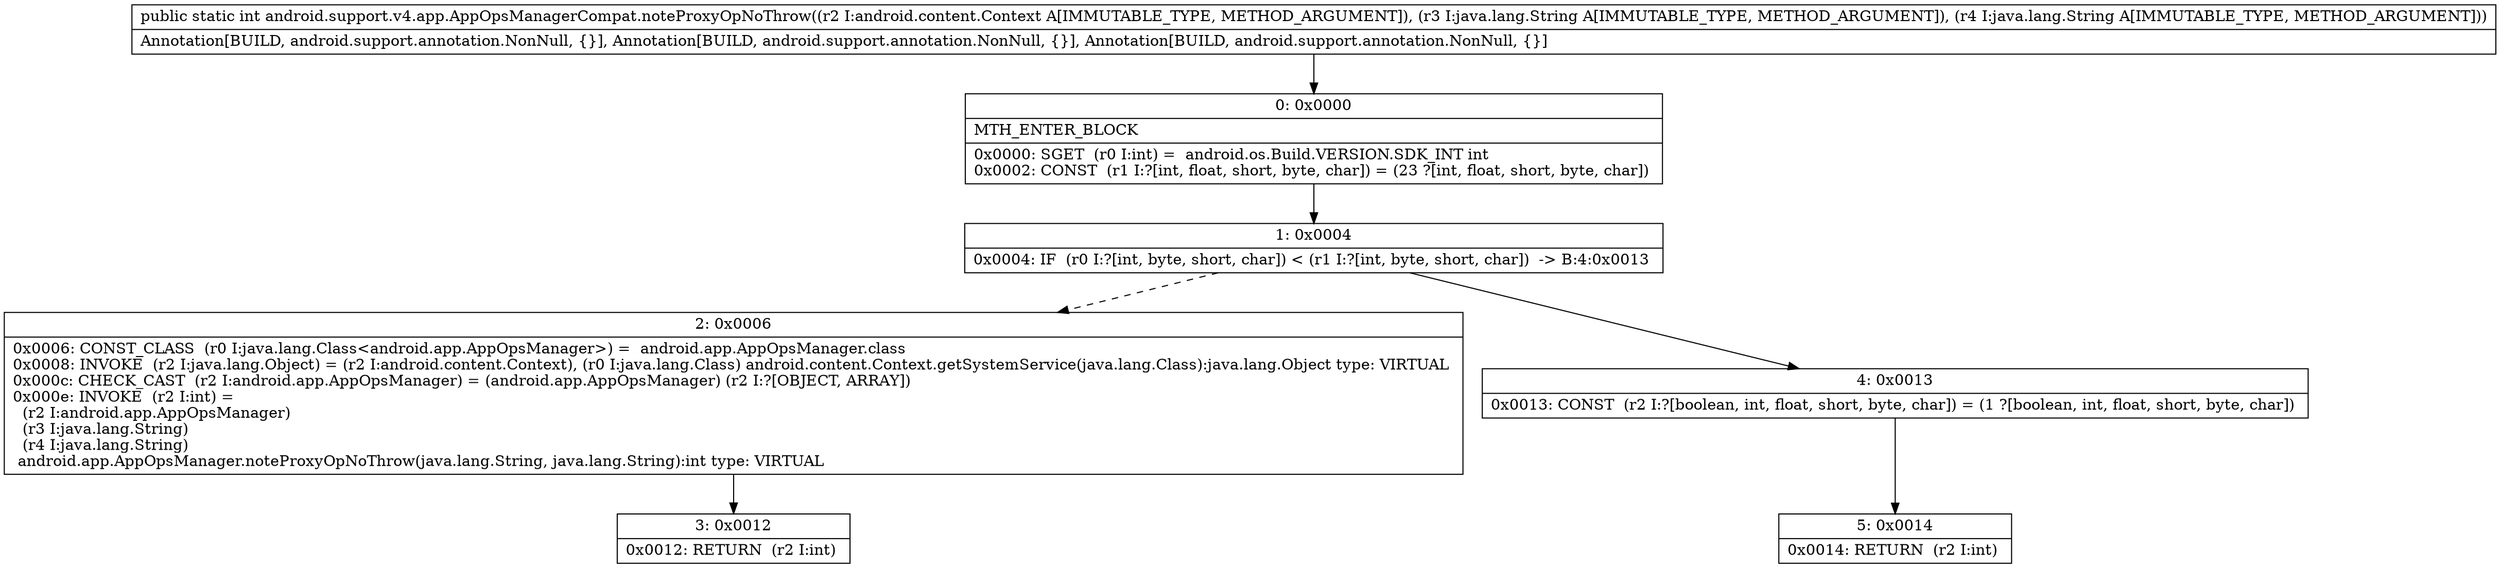 digraph "CFG forandroid.support.v4.app.AppOpsManagerCompat.noteProxyOpNoThrow(Landroid\/content\/Context;Ljava\/lang\/String;Ljava\/lang\/String;)I" {
Node_0 [shape=record,label="{0\:\ 0x0000|MTH_ENTER_BLOCK\l|0x0000: SGET  (r0 I:int) =  android.os.Build.VERSION.SDK_INT int \l0x0002: CONST  (r1 I:?[int, float, short, byte, char]) = (23 ?[int, float, short, byte, char]) \l}"];
Node_1 [shape=record,label="{1\:\ 0x0004|0x0004: IF  (r0 I:?[int, byte, short, char]) \< (r1 I:?[int, byte, short, char])  \-\> B:4:0x0013 \l}"];
Node_2 [shape=record,label="{2\:\ 0x0006|0x0006: CONST_CLASS  (r0 I:java.lang.Class\<android.app.AppOpsManager\>) =  android.app.AppOpsManager.class \l0x0008: INVOKE  (r2 I:java.lang.Object) = (r2 I:android.content.Context), (r0 I:java.lang.Class) android.content.Context.getSystemService(java.lang.Class):java.lang.Object type: VIRTUAL \l0x000c: CHECK_CAST  (r2 I:android.app.AppOpsManager) = (android.app.AppOpsManager) (r2 I:?[OBJECT, ARRAY]) \l0x000e: INVOKE  (r2 I:int) = \l  (r2 I:android.app.AppOpsManager)\l  (r3 I:java.lang.String)\l  (r4 I:java.lang.String)\l android.app.AppOpsManager.noteProxyOpNoThrow(java.lang.String, java.lang.String):int type: VIRTUAL \l}"];
Node_3 [shape=record,label="{3\:\ 0x0012|0x0012: RETURN  (r2 I:int) \l}"];
Node_4 [shape=record,label="{4\:\ 0x0013|0x0013: CONST  (r2 I:?[boolean, int, float, short, byte, char]) = (1 ?[boolean, int, float, short, byte, char]) \l}"];
Node_5 [shape=record,label="{5\:\ 0x0014|0x0014: RETURN  (r2 I:int) \l}"];
MethodNode[shape=record,label="{public static int android.support.v4.app.AppOpsManagerCompat.noteProxyOpNoThrow((r2 I:android.content.Context A[IMMUTABLE_TYPE, METHOD_ARGUMENT]), (r3 I:java.lang.String A[IMMUTABLE_TYPE, METHOD_ARGUMENT]), (r4 I:java.lang.String A[IMMUTABLE_TYPE, METHOD_ARGUMENT]))  | Annotation[BUILD, android.support.annotation.NonNull, \{\}], Annotation[BUILD, android.support.annotation.NonNull, \{\}], Annotation[BUILD, android.support.annotation.NonNull, \{\}]\l}"];
MethodNode -> Node_0;
Node_0 -> Node_1;
Node_1 -> Node_2[style=dashed];
Node_1 -> Node_4;
Node_2 -> Node_3;
Node_4 -> Node_5;
}

